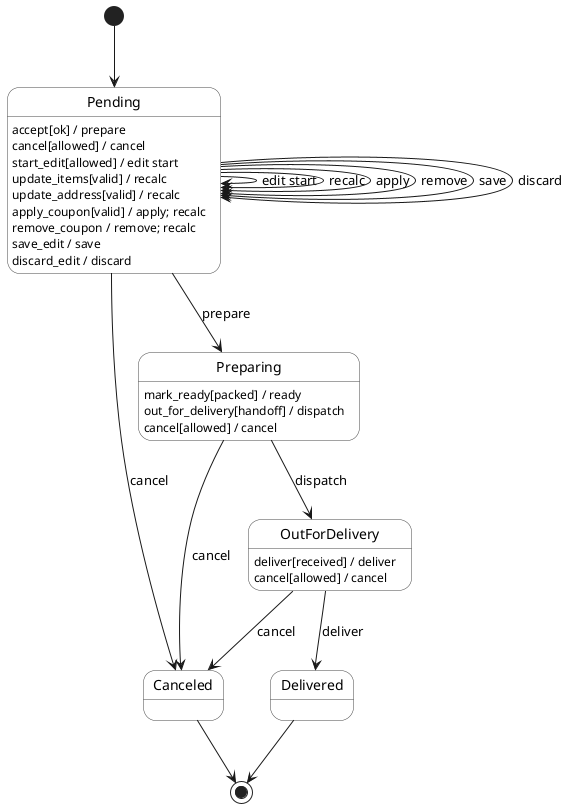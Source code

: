 @startuml OrderFulfillment_State_edit_selfloop
skinparam shadowing false
skinparam state {
    BackgroundColor white; 
    BorderColor #444 
}

[*] --> Pending
Delivered --> [*]
Canceled  --> [*]

state Pending {
  Pending : accept[ok] / prepare
  Pending : cancel[allowed] / cancel
  Pending : start_edit[allowed] / edit start
  Pending : update_items[valid] / recalc
  Pending : update_address[valid] / recalc
  Pending : apply_coupon[valid] / apply; recalc
  Pending : remove_coupon / remove; recalc
  Pending : save_edit / save
  Pending : discard_edit / discard
}

state Preparing {
  Preparing : mark_ready[packed] / ready
  Preparing : out_for_delivery[handoff] / dispatch
  Preparing : cancel[allowed] / cancel
}

state OutForDelivery {
  OutForDelivery : deliver[received] / deliver
  OutForDelivery : cancel[allowed] / cancel
}

state Delivered
state Canceled

' self-loops for edit flow
Pending --> Pending : edit start
Pending --> Pending : recalc
Pending --> Pending : apply
Pending --> Pending : remove
Pending --> Pending : save
Pending --> Pending : discard

' main transitions (labels = actions only)
Pending --> Preparing : prepare
Preparing --> OutForDelivery : dispatch
OutForDelivery --> Delivered : deliver
Pending --> Canceled : cancel
Preparing --> Canceled : cancel
OutForDelivery --> Canceled : cancel
@enduml
